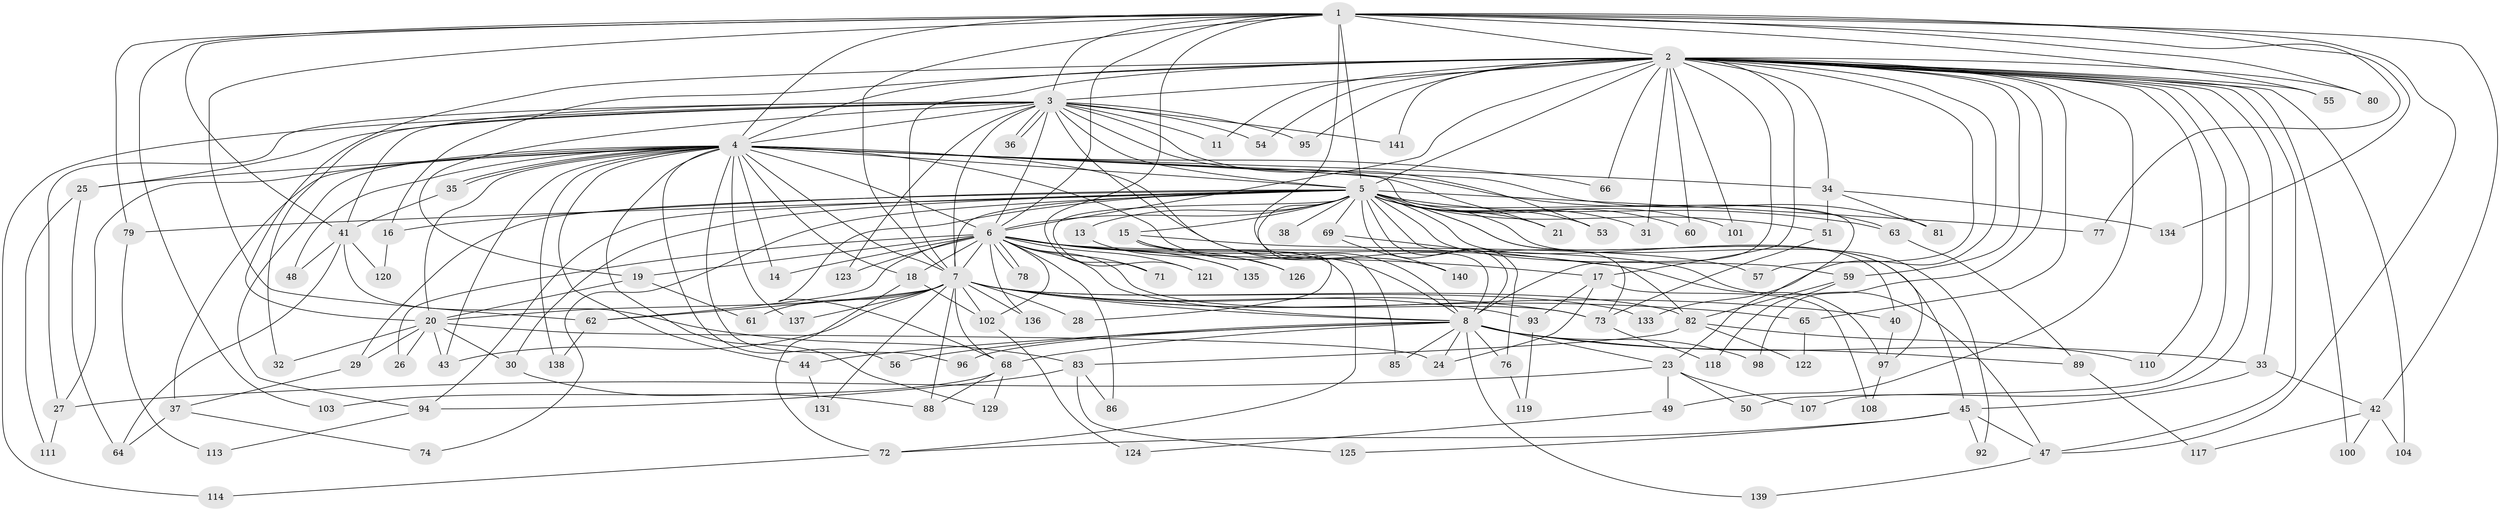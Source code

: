 // original degree distribution, {20: 0.014084507042253521, 24: 0.007042253521126761, 22: 0.014084507042253521, 31: 0.014084507042253521, 29: 0.007042253521126761, 26: 0.007042253521126761, 21: 0.007042253521126761, 2: 0.5492957746478874, 6: 0.04225352112676056, 3: 0.18309859154929578, 5: 0.056338028169014086, 4: 0.09154929577464789, 10: 0.007042253521126761}
// Generated by graph-tools (version 1.1) at 2025/11/02/27/25 16:11:05]
// undirected, 115 vertices, 257 edges
graph export_dot {
graph [start="1"]
  node [color=gray90,style=filled];
  1 [super="+112"];
  2 [super="+9"];
  3 [super="+12"];
  4 [super="+22"];
  5 [super="+10"];
  6 [super="+115"];
  7 [super="+67"];
  8 [super="+128"];
  11;
  13;
  14;
  15;
  16;
  17 [super="+87"];
  18;
  19 [super="+99"];
  20 [super="+70"];
  21;
  23;
  24;
  25;
  26;
  27 [super="+84"];
  28;
  29;
  30 [super="+58"];
  31;
  32;
  33 [super="+52"];
  34;
  35;
  36;
  37 [super="+39"];
  38;
  40;
  41 [super="+46"];
  42;
  43;
  44;
  45;
  47 [super="+127"];
  48;
  49;
  50;
  51 [super="+116"];
  53;
  54;
  55;
  56;
  57;
  59;
  60;
  61;
  62 [super="+105"];
  63;
  64 [super="+106"];
  65;
  66;
  68 [super="+91"];
  69;
  71;
  72 [super="+109"];
  73 [super="+75"];
  74;
  76;
  77;
  78;
  79;
  80;
  81;
  82 [super="+132"];
  83 [super="+142"];
  85;
  86;
  88 [super="+90"];
  89;
  92;
  93;
  94;
  95;
  96;
  97;
  98;
  100;
  101;
  102 [super="+130"];
  103;
  104;
  107;
  108;
  110;
  111;
  113;
  114;
  117;
  118;
  119;
  120;
  121;
  122;
  123;
  124;
  125;
  126;
  129;
  131;
  133;
  134;
  135;
  136;
  137;
  138;
  139;
  140;
  141;
  1 -- 2 [weight=2];
  1 -- 3;
  1 -- 4;
  1 -- 5 [weight=2];
  1 -- 6;
  1 -- 7;
  1 -- 8;
  1 -- 41;
  1 -- 42;
  1 -- 55;
  1 -- 62;
  1 -- 71;
  1 -- 77;
  1 -- 79;
  1 -- 80;
  1 -- 103;
  1 -- 134;
  1 -- 47;
  2 -- 3 [weight=2];
  2 -- 4 [weight=2];
  2 -- 5 [weight=4];
  2 -- 6 [weight=2];
  2 -- 7 [weight=2];
  2 -- 8 [weight=2];
  2 -- 16;
  2 -- 31;
  2 -- 33 [weight=2];
  2 -- 34;
  2 -- 49;
  2 -- 55;
  2 -- 60;
  2 -- 65;
  2 -- 80;
  2 -- 95;
  2 -- 100;
  2 -- 101;
  2 -- 107;
  2 -- 110;
  2 -- 66;
  2 -- 133;
  2 -- 11;
  2 -- 141;
  2 -- 17;
  2 -- 20;
  2 -- 98;
  2 -- 104;
  2 -- 50;
  2 -- 54;
  2 -- 57;
  2 -- 59;
  2 -- 47;
  3 -- 4;
  3 -- 5 [weight=2];
  3 -- 6;
  3 -- 7;
  3 -- 8;
  3 -- 11;
  3 -- 21;
  3 -- 25;
  3 -- 27;
  3 -- 36;
  3 -- 36;
  3 -- 53;
  3 -- 95;
  3 -- 114;
  3 -- 123;
  3 -- 32;
  3 -- 19;
  3 -- 54;
  3 -- 141;
  3 -- 41;
  4 -- 5 [weight=2];
  4 -- 6 [weight=2];
  4 -- 7;
  4 -- 8;
  4 -- 14;
  4 -- 18;
  4 -- 23;
  4 -- 25;
  4 -- 34;
  4 -- 35;
  4 -- 35;
  4 -- 37 [weight=2];
  4 -- 43;
  4 -- 44;
  4 -- 56;
  4 -- 63;
  4 -- 66;
  4 -- 96;
  4 -- 129;
  4 -- 137;
  4 -- 138;
  4 -- 140;
  4 -- 20;
  4 -- 48;
  4 -- 81;
  4 -- 94;
  4 -- 27;
  5 -- 6 [weight=2];
  5 -- 7 [weight=2];
  5 -- 8 [weight=2];
  5 -- 21;
  5 -- 31;
  5 -- 38 [weight=2];
  5 -- 60;
  5 -- 74;
  5 -- 76;
  5 -- 85;
  5 -- 92;
  5 -- 94;
  5 -- 121;
  5 -- 69;
  5 -- 73;
  5 -- 13;
  5 -- 77;
  5 -- 15;
  5 -- 16;
  5 -- 79;
  5 -- 29;
  5 -- 30 [weight=2];
  5 -- 97;
  5 -- 101;
  5 -- 40;
  5 -- 45;
  5 -- 51;
  5 -- 53;
  5 -- 59;
  5 -- 63;
  5 -- 68;
  6 -- 7;
  6 -- 8;
  6 -- 14;
  6 -- 17;
  6 -- 18;
  6 -- 19;
  6 -- 26;
  6 -- 47;
  6 -- 62;
  6 -- 71;
  6 -- 78;
  6 -- 78;
  6 -- 86;
  6 -- 102;
  6 -- 121;
  6 -- 123;
  6 -- 126;
  6 -- 135;
  6 -- 136;
  6 -- 97;
  6 -- 73;
  7 -- 8;
  7 -- 20;
  7 -- 28;
  7 -- 40;
  7 -- 61;
  7 -- 65;
  7 -- 68 [weight=2];
  7 -- 73;
  7 -- 82;
  7 -- 93;
  7 -- 131;
  7 -- 133;
  7 -- 136;
  7 -- 137;
  7 -- 102;
  7 -- 88;
  7 -- 62;
  7 -- 43;
  8 -- 23;
  8 -- 24;
  8 -- 33;
  8 -- 44;
  8 -- 56;
  8 -- 76;
  8 -- 85;
  8 -- 89;
  8 -- 96;
  8 -- 98;
  8 -- 139;
  8 -- 68;
  13 -- 135;
  15 -- 28;
  15 -- 57;
  15 -- 72;
  15 -- 126;
  16 -- 120;
  17 -- 93;
  17 -- 108;
  17 -- 24;
  18 -- 102;
  18 -- 72;
  19 -- 61;
  19 -- 20;
  20 -- 24;
  20 -- 26;
  20 -- 29;
  20 -- 30;
  20 -- 32;
  20 -- 43;
  23 -- 27;
  23 -- 49;
  23 -- 50;
  23 -- 107;
  25 -- 64;
  25 -- 111;
  27 -- 111;
  29 -- 37;
  30 -- 88;
  33 -- 42;
  33 -- 45;
  34 -- 51;
  34 -- 81;
  34 -- 134;
  35 -- 41;
  37 -- 74;
  37 -- 64;
  40 -- 97;
  41 -- 48;
  41 -- 120;
  41 -- 83;
  41 -- 64;
  42 -- 100;
  42 -- 104;
  42 -- 117;
  44 -- 131;
  45 -- 47;
  45 -- 72;
  45 -- 92;
  45 -- 125;
  47 -- 139;
  49 -- 124;
  51 -- 73;
  59 -- 118;
  59 -- 82;
  62 -- 138;
  63 -- 89;
  65 -- 122;
  68 -- 88;
  68 -- 103;
  68 -- 129;
  69 -- 82;
  69 -- 140;
  72 -- 114;
  73 -- 118;
  76 -- 119;
  79 -- 113;
  82 -- 83;
  82 -- 110;
  82 -- 122;
  83 -- 86;
  83 -- 125;
  83 -- 94;
  89 -- 117;
  93 -- 119;
  94 -- 113;
  97 -- 108;
  102 -- 124;
}
